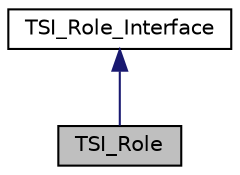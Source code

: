 digraph "TSI_Role"
{
  edge [fontname="Helvetica",fontsize="10",labelfontname="Helvetica",labelfontsize="10"];
  node [fontname="Helvetica",fontsize="10",shape=record];
  Node2 [label="TSI_Role",height=0.2,width=0.4,color="black", fillcolor="grey75", style="filled", fontcolor="black"];
  Node3 -> Node2 [dir="back",color="midnightblue",fontsize="10",style="solid",fontname="Helvetica"];
  Node3 [label="TSI_Role_Interface",height=0.2,width=0.4,color="black", fillcolor="white", style="filled",URL="$db/d6a/interface_t_s_i___client_1_1_models_1_1_t_s_i___role___interface.html"];
}
